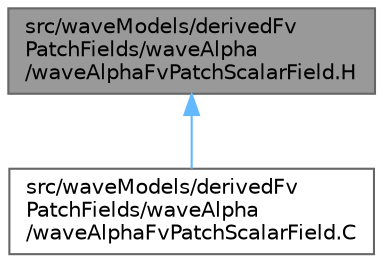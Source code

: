 digraph "src/waveModels/derivedFvPatchFields/waveAlpha/waveAlphaFvPatchScalarField.H"
{
 // LATEX_PDF_SIZE
  bgcolor="transparent";
  edge [fontname=Helvetica,fontsize=10,labelfontname=Helvetica,labelfontsize=10];
  node [fontname=Helvetica,fontsize=10,shape=box,height=0.2,width=0.4];
  Node1 [id="Node000001",label="src/waveModels/derivedFv\lPatchFields/waveAlpha\l/waveAlphaFvPatchScalarField.H",height=0.2,width=0.4,color="gray40", fillcolor="grey60", style="filled", fontcolor="black",tooltip=" "];
  Node1 -> Node2 [id="edge1_Node000001_Node000002",dir="back",color="steelblue1",style="solid",tooltip=" "];
  Node2 [id="Node000002",label="src/waveModels/derivedFv\lPatchFields/waveAlpha\l/waveAlphaFvPatchScalarField.C",height=0.2,width=0.4,color="grey40", fillcolor="white", style="filled",URL="$waveAlphaFvPatchScalarField_8C.html",tooltip=" "];
}
